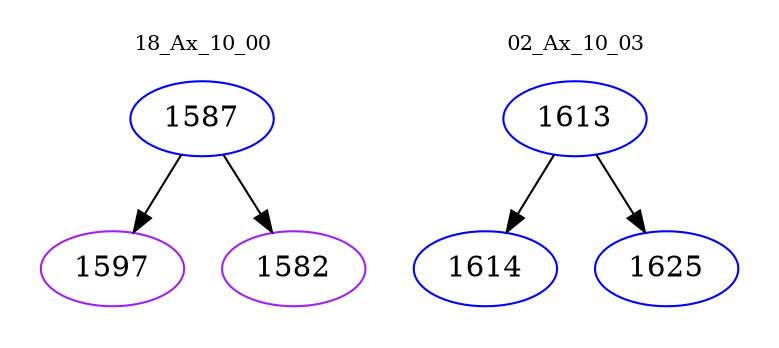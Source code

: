 digraph{
subgraph cluster_0 {
color = white
label = "18_Ax_10_00";
fontsize=10;
T0_1587 [label="1587", color="blue"]
T0_1587 -> T0_1597 [color="black"]
T0_1597 [label="1597", color="purple"]
T0_1587 -> T0_1582 [color="black"]
T0_1582 [label="1582", color="purple"]
}
subgraph cluster_1 {
color = white
label = "02_Ax_10_03";
fontsize=10;
T1_1613 [label="1613", color="blue"]
T1_1613 -> T1_1614 [color="black"]
T1_1614 [label="1614", color="blue"]
T1_1613 -> T1_1625 [color="black"]
T1_1625 [label="1625", color="blue"]
}
}
